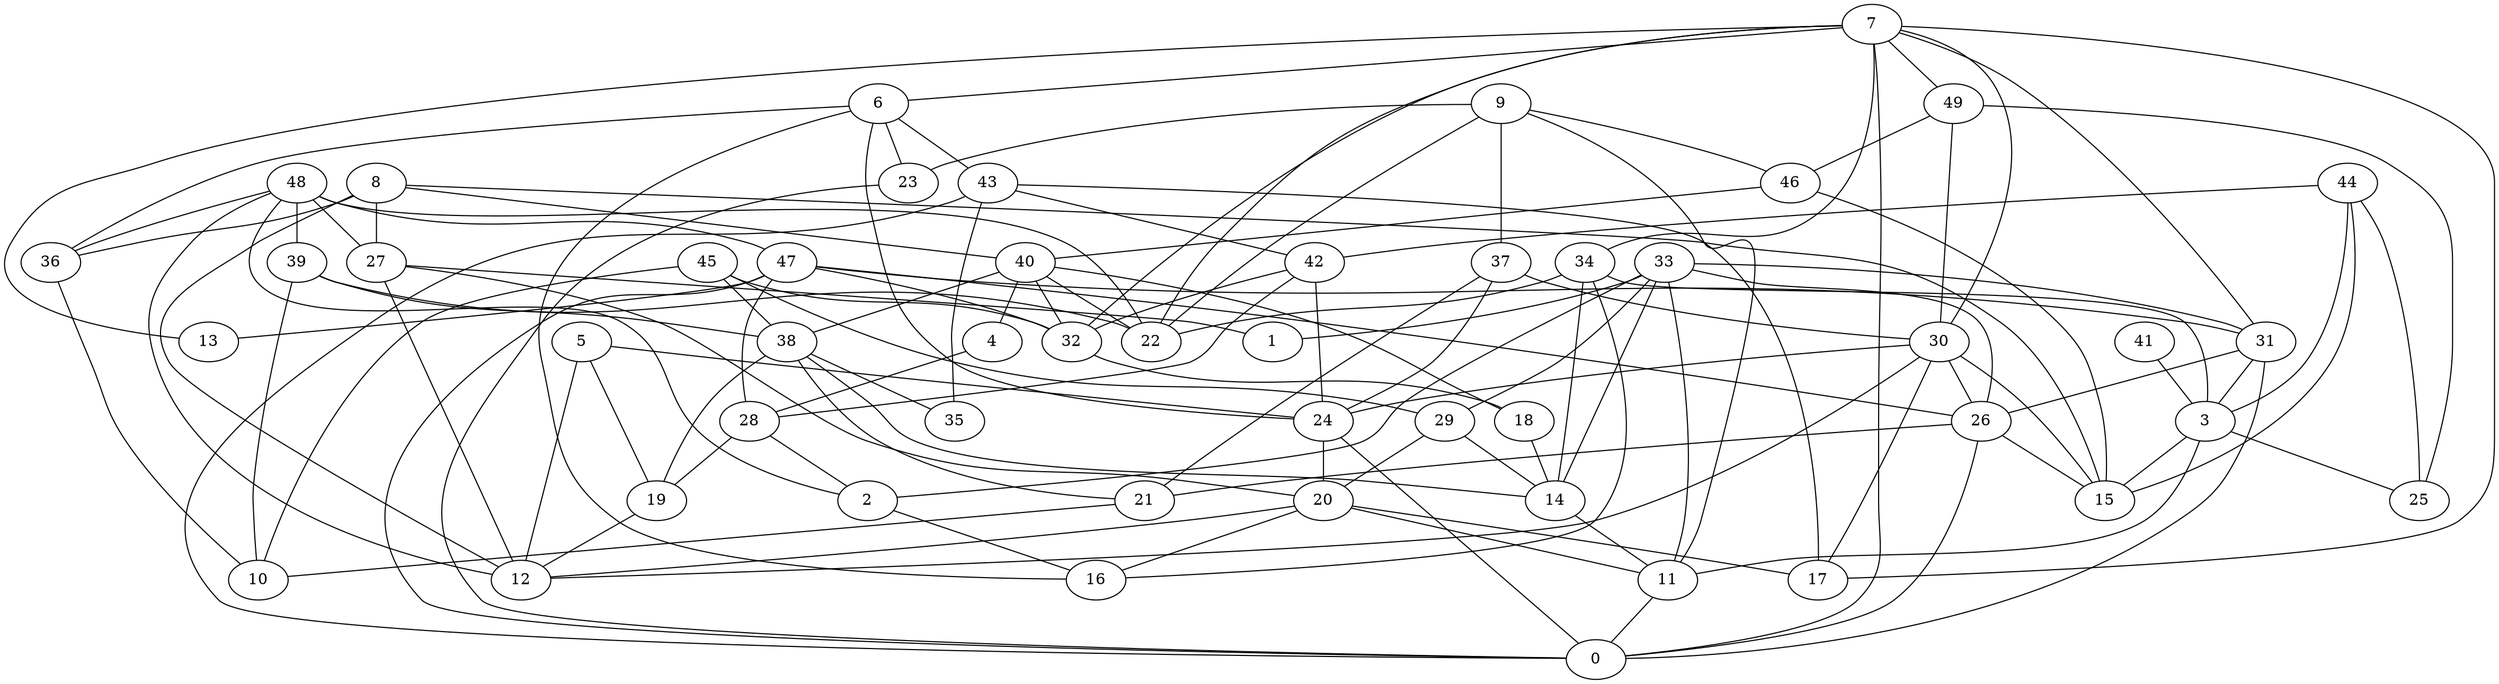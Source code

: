 digraph GG_graph {

subgraph G_graph {
edge [color = black]
"29" -> "14" [dir = none]
"42" -> "24" [dir = none]
"49" -> "46" [dir = none]
"49" -> "25" [dir = none]
"49" -> "30" [dir = none]
"2" -> "16" [dir = none]
"36" -> "10" [dir = none]
"5" -> "24" [dir = none]
"5" -> "19" [dir = none]
"39" -> "22" [dir = none]
"41" -> "3" [dir = none]
"28" -> "19" [dir = none]
"37" -> "21" [dir = none]
"37" -> "30" [dir = none]
"40" -> "22" [dir = none]
"26" -> "15" [dir = none]
"32" -> "18" [dir = none]
"9" -> "23" [dir = none]
"9" -> "22" [dir = none]
"44" -> "15" [dir = none]
"48" -> "22" [dir = none]
"48" -> "12" [dir = none]
"48" -> "47" [dir = none]
"4" -> "28" [dir = none]
"43" -> "0" [dir = none]
"43" -> "17" [dir = none]
"14" -> "11" [dir = none]
"34" -> "3" [dir = none]
"47" -> "13" [dir = none]
"47" -> "26" [dir = none]
"47" -> "28" [dir = none]
"47" -> "32" [dir = none]
"6" -> "16" [dir = none]
"6" -> "43" [dir = none]
"30" -> "12" [dir = none]
"45" -> "32" [dir = none]
"8" -> "40" [dir = none]
"38" -> "35" [dir = none]
"38" -> "19" [dir = none]
"33" -> "1" [dir = none]
"33" -> "14" [dir = none]
"33" -> "26" [dir = none]
"21" -> "10" [dir = none]
"20" -> "12" [dir = none]
"7" -> "31" [dir = none]
"7" -> "34" [dir = none]
"7" -> "6" [dir = none]
"7" -> "32" [dir = none]
"27" -> "12" [dir = none]
"42" -> "28" [dir = none]
"30" -> "24" [dir = none]
"33" -> "29" [dir = none]
"33" -> "31" [dir = none]
"45" -> "29" [dir = none]
"48" -> "36" [dir = none]
"43" -> "42" [dir = none]
"40" -> "4" [dir = none]
"48" -> "39" [dir = none]
"38" -> "14" [dir = none]
"7" -> "30" [dir = none]
"46" -> "15" [dir = none]
"24" -> "0" [dir = none]
"39" -> "38" [dir = none]
"9" -> "46" [dir = none]
"3" -> "11" [dir = none]
"26" -> "0" [dir = none]
"7" -> "0" [dir = none]
"7" -> "49" [dir = none]
"3" -> "15" [dir = none]
"8" -> "12" [dir = none]
"9" -> "11" [dir = none]
"43" -> "35" [dir = none]
"48" -> "27" [dir = none]
"20" -> "17" [dir = none]
"29" -> "20" [dir = none]
"45" -> "38" [dir = none]
"30" -> "15" [dir = none]
"44" -> "3" [dir = none]
"8" -> "36" [dir = none]
"44" -> "25" [dir = none]
"33" -> "11" [dir = none]
"30" -> "26" [dir = none]
"40" -> "38" [dir = none]
"37" -> "24" [dir = none]
"31" -> "26" [dir = none]
"48" -> "2" [dir = none]
"38" -> "21" [dir = none]
"47" -> "31" [dir = none]
"28" -> "2" [dir = none]
"24" -> "20" [dir = none]
"8" -> "27" [dir = none]
"40" -> "18" [dir = none]
"8" -> "15" [dir = none]
"3" -> "25" [dir = none]
"20" -> "11" [dir = none]
"6" -> "23" [dir = none]
"20" -> "16" [dir = none]
"7" -> "22" [dir = none]
"33" -> "2" [dir = none]
"7" -> "17" [dir = none]
"46" -> "40" [dir = none]
"23" -> "0" [dir = none]
"9" -> "37" [dir = none]
"39" -> "10" [dir = none]
"27" -> "1" [dir = none]
"6" -> "36" [dir = none]
"45" -> "10" [dir = none]
"27" -> "20" [dir = none]
"7" -> "13" [dir = none]
"6" -> "24" [dir = none]
"44" -> "42" [dir = none]
"11" -> "0" [dir = none]
"34" -> "14" [dir = none]
"34" -> "16" [dir = none]
"26" -> "21" [dir = none]
"47" -> "0" [dir = none]
"19" -> "12" [dir = none]
"5" -> "12" [dir = none]
"30" -> "17" [dir = none]
"42" -> "32" [dir = none]
"34" -> "22" [dir = none]
"40" -> "32" [dir = none]
"18" -> "14" [dir = none]
"31" -> "3" [dir = none]
"31" -> "0" [dir = none]
}

}
